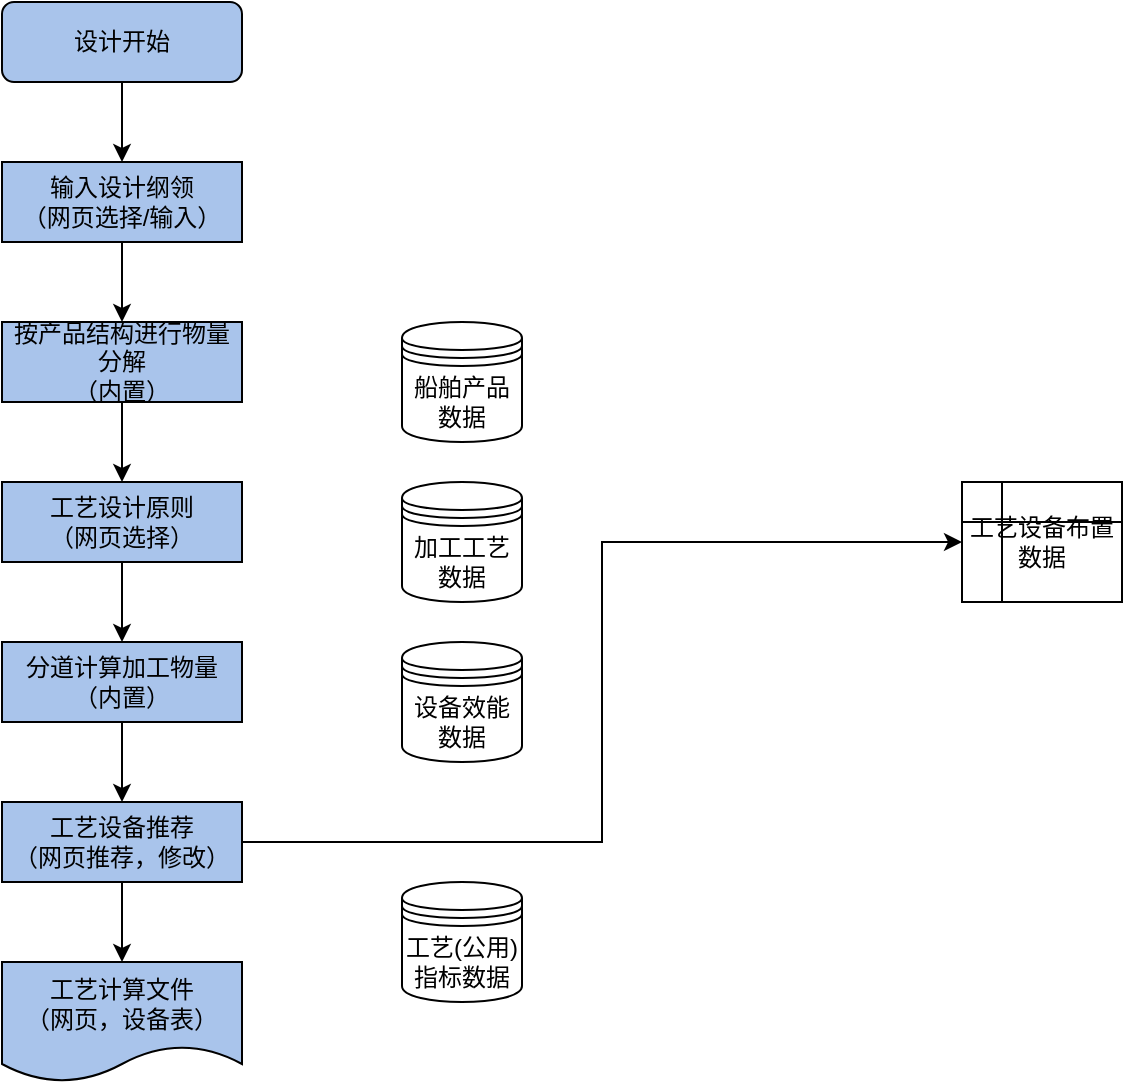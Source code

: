 <mxfile version="12.9.6" type="github">
  <diagram id="dGKBFPYiwpmIOAX59vnf" name="第 1 页">
    <mxGraphModel dx="868" dy="505" grid="1" gridSize="10" guides="1" tooltips="1" connect="1" arrows="1" fold="1" page="1" pageScale="1" pageWidth="1169" pageHeight="827" math="0" shadow="0">
      <root>
        <mxCell id="0" />
        <mxCell id="1" parent="0" />
        <mxCell id="NiqGO4zymzfqbItkf5tZ-1" value="设计开始" style="rounded=1;whiteSpace=wrap;html=1;fillColor=#A9C4EB;" vertex="1" parent="1">
          <mxGeometry x="120" y="120" width="120" height="40" as="geometry" />
        </mxCell>
        <mxCell id="NiqGO4zymzfqbItkf5tZ-9" style="edgeStyle=orthogonalEdgeStyle;rounded=0;orthogonalLoop=1;jettySize=auto;html=1;exitX=0.5;exitY=1;exitDx=0;exitDy=0;entryX=0.5;entryY=0;entryDx=0;entryDy=0;fillColor=#A9C4EB;" edge="1" parent="1" source="NiqGO4zymzfqbItkf5tZ-2" target="NiqGO4zymzfqbItkf5tZ-3">
          <mxGeometry relative="1" as="geometry" />
        </mxCell>
        <mxCell id="NiqGO4zymzfqbItkf5tZ-2" value="输入设计纲领&lt;br&gt;（网页选择/输入）" style="rounded=0;whiteSpace=wrap;html=1;fillColor=#A9C4EB;" vertex="1" parent="1">
          <mxGeometry x="120" y="200" width="120" height="40" as="geometry" />
        </mxCell>
        <mxCell id="NiqGO4zymzfqbItkf5tZ-10" style="edgeStyle=orthogonalEdgeStyle;rounded=0;orthogonalLoop=1;jettySize=auto;html=1;exitX=0.5;exitY=1;exitDx=0;exitDy=0;entryX=0.5;entryY=0;entryDx=0;entryDy=0;fillColor=#A9C4EB;" edge="1" parent="1" source="NiqGO4zymzfqbItkf5tZ-3" target="NiqGO4zymzfqbItkf5tZ-4">
          <mxGeometry relative="1" as="geometry" />
        </mxCell>
        <mxCell id="NiqGO4zymzfqbItkf5tZ-3" value="按产品结构进行物量分解&lt;br&gt;（内置）" style="rounded=0;whiteSpace=wrap;html=1;fillColor=#A9C4EB;" vertex="1" parent="1">
          <mxGeometry x="120" y="280" width="120" height="40" as="geometry" />
        </mxCell>
        <mxCell id="NiqGO4zymzfqbItkf5tZ-11" style="edgeStyle=orthogonalEdgeStyle;rounded=0;orthogonalLoop=1;jettySize=auto;html=1;exitX=0.5;exitY=1;exitDx=0;exitDy=0;fillColor=#A9C4EB;" edge="1" parent="1" source="NiqGO4zymzfqbItkf5tZ-4" target="NiqGO4zymzfqbItkf5tZ-5">
          <mxGeometry relative="1" as="geometry" />
        </mxCell>
        <mxCell id="NiqGO4zymzfqbItkf5tZ-4" value="工艺设计原则&lt;br&gt;（网页选择）" style="rounded=0;whiteSpace=wrap;html=1;fillColor=#A9C4EB;" vertex="1" parent="1">
          <mxGeometry x="120" y="360" width="120" height="40" as="geometry" />
        </mxCell>
        <mxCell id="NiqGO4zymzfqbItkf5tZ-12" style="edgeStyle=orthogonalEdgeStyle;rounded=0;orthogonalLoop=1;jettySize=auto;html=1;exitX=0.5;exitY=1;exitDx=0;exitDy=0;entryX=0.5;entryY=0;entryDx=0;entryDy=0;fillColor=#A9C4EB;" edge="1" parent="1" source="NiqGO4zymzfqbItkf5tZ-5" target="NiqGO4zymzfqbItkf5tZ-6">
          <mxGeometry relative="1" as="geometry" />
        </mxCell>
        <mxCell id="NiqGO4zymzfqbItkf5tZ-5" value="分道计算加工物量&lt;br&gt;（内置）" style="rounded=0;whiteSpace=wrap;html=1;fillColor=#A9C4EB;" vertex="1" parent="1">
          <mxGeometry x="120" y="440" width="120" height="40" as="geometry" />
        </mxCell>
        <mxCell id="NiqGO4zymzfqbItkf5tZ-13" style="edgeStyle=orthogonalEdgeStyle;rounded=0;orthogonalLoop=1;jettySize=auto;html=1;exitX=0.5;exitY=1;exitDx=0;exitDy=0;entryX=0.5;entryY=0;entryDx=0;entryDy=0;fillColor=#A9C4EB;" edge="1" parent="1" source="NiqGO4zymzfqbItkf5tZ-6" target="NiqGO4zymzfqbItkf5tZ-7">
          <mxGeometry relative="1" as="geometry" />
        </mxCell>
        <mxCell id="NiqGO4zymzfqbItkf5tZ-19" style="edgeStyle=orthogonalEdgeStyle;rounded=0;orthogonalLoop=1;jettySize=auto;html=1;exitX=1;exitY=0.5;exitDx=0;exitDy=0;entryX=0;entryY=0.5;entryDx=0;entryDy=0;" edge="1" parent="1" source="NiqGO4zymzfqbItkf5tZ-6" target="NiqGO4zymzfqbItkf5tZ-14">
          <mxGeometry relative="1" as="geometry" />
        </mxCell>
        <mxCell id="NiqGO4zymzfqbItkf5tZ-6" value="工艺设备推荐&lt;br&gt;（网页推荐，修改）" style="rounded=0;whiteSpace=wrap;html=1;fillColor=#A9C4EB;" vertex="1" parent="1">
          <mxGeometry x="120" y="520" width="120" height="40" as="geometry" />
        </mxCell>
        <mxCell id="NiqGO4zymzfqbItkf5tZ-7" value="工艺计算文件&lt;br&gt;（网页，设备表）" style="shape=document;whiteSpace=wrap;html=1;boundedLbl=1;fillColor=#A9C4EB;" vertex="1" parent="1">
          <mxGeometry x="120" y="600" width="120" height="60" as="geometry" />
        </mxCell>
        <mxCell id="NiqGO4zymzfqbItkf5tZ-8" value="" style="endArrow=classic;html=1;exitX=0.5;exitY=1;exitDx=0;exitDy=0;entryX=0.5;entryY=0;entryDx=0;entryDy=0;fillColor=#A9C4EB;" edge="1" parent="1" source="NiqGO4zymzfqbItkf5tZ-1" target="NiqGO4zymzfqbItkf5tZ-2">
          <mxGeometry width="50" height="50" relative="1" as="geometry">
            <mxPoint x="390" y="280" as="sourcePoint" />
            <mxPoint x="440" y="230" as="targetPoint" />
          </mxGeometry>
        </mxCell>
        <mxCell id="NiqGO4zymzfqbItkf5tZ-14" value="工艺设备布置数据" style="shape=internalStorage;whiteSpace=wrap;html=1;backgroundOutline=1;" vertex="1" parent="1">
          <mxGeometry x="600" y="360" width="80" height="60" as="geometry" />
        </mxCell>
        <mxCell id="NiqGO4zymzfqbItkf5tZ-15" value="船舶产品数据" style="shape=datastore;whiteSpace=wrap;html=1;" vertex="1" parent="1">
          <mxGeometry x="320" y="280" width="60" height="60" as="geometry" />
        </mxCell>
        <mxCell id="NiqGO4zymzfqbItkf5tZ-16" value="加工工艺数据" style="shape=datastore;whiteSpace=wrap;html=1;" vertex="1" parent="1">
          <mxGeometry x="320" y="360" width="60" height="60" as="geometry" />
        </mxCell>
        <mxCell id="NiqGO4zymzfqbItkf5tZ-17" value="设备效能数据" style="shape=datastore;whiteSpace=wrap;html=1;" vertex="1" parent="1">
          <mxGeometry x="320" y="440" width="60" height="60" as="geometry" />
        </mxCell>
        <mxCell id="NiqGO4zymzfqbItkf5tZ-18" value="工艺(公用)指标数据" style="shape=datastore;whiteSpace=wrap;html=1;" vertex="1" parent="1">
          <mxGeometry x="320" y="560" width="60" height="60" as="geometry" />
        </mxCell>
      </root>
    </mxGraphModel>
  </diagram>
</mxfile>
